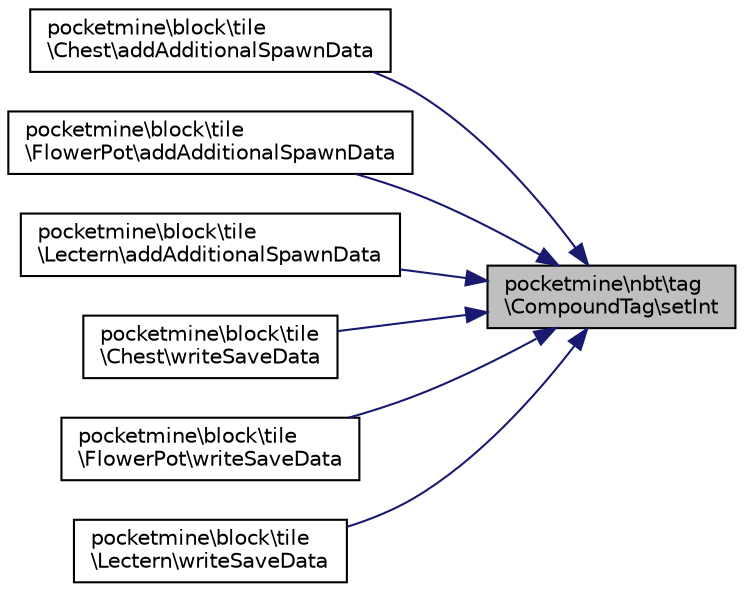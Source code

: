 digraph "pocketmine\nbt\tag\CompoundTag\setInt"
{
 // INTERACTIVE_SVG=YES
 // LATEX_PDF_SIZE
  edge [fontname="Helvetica",fontsize="10",labelfontname="Helvetica",labelfontsize="10"];
  node [fontname="Helvetica",fontsize="10",shape=record];
  rankdir="RL";
  Node1 [label="pocketmine\\nbt\\tag\l\\CompoundTag\\setInt",height=0.2,width=0.4,color="black", fillcolor="grey75", style="filled", fontcolor="black",tooltip=" "];
  Node1 -> Node2 [dir="back",color="midnightblue",fontsize="10",style="solid",fontname="Helvetica"];
  Node2 [label="pocketmine\\block\\tile\l\\Chest\\addAdditionalSpawnData",height=0.2,width=0.4,color="black", fillcolor="white", style="filled",URL="$d9/d64/classpocketmine_1_1block_1_1tile_1_1_chest.html#ac32b2636aedf3f07c5d250b1028eb565",tooltip=" "];
  Node1 -> Node3 [dir="back",color="midnightblue",fontsize="10",style="solid",fontname="Helvetica"];
  Node3 [label="pocketmine\\block\\tile\l\\FlowerPot\\addAdditionalSpawnData",height=0.2,width=0.4,color="black", fillcolor="white", style="filled",URL="$d5/d8b/classpocketmine_1_1block_1_1tile_1_1_flower_pot.html#a8b4eac803a6bf3d6b4953615d8e5ab46",tooltip=" "];
  Node1 -> Node4 [dir="back",color="midnightblue",fontsize="10",style="solid",fontname="Helvetica"];
  Node4 [label="pocketmine\\block\\tile\l\\Lectern\\addAdditionalSpawnData",height=0.2,width=0.4,color="black", fillcolor="white", style="filled",URL="$d0/dc1/classpocketmine_1_1block_1_1tile_1_1_lectern.html#ac00f467ced69b610bd246a9262eac24b",tooltip=" "];
  Node1 -> Node5 [dir="back",color="midnightblue",fontsize="10",style="solid",fontname="Helvetica"];
  Node5 [label="pocketmine\\block\\tile\l\\Chest\\writeSaveData",height=0.2,width=0.4,color="black", fillcolor="white", style="filled",URL="$d9/d64/classpocketmine_1_1block_1_1tile_1_1_chest.html#a49768436fd3c643dfea81c48ba1bc54b",tooltip=" "];
  Node1 -> Node6 [dir="back",color="midnightblue",fontsize="10",style="solid",fontname="Helvetica"];
  Node6 [label="pocketmine\\block\\tile\l\\FlowerPot\\writeSaveData",height=0.2,width=0.4,color="black", fillcolor="white", style="filled",URL="$d5/d8b/classpocketmine_1_1block_1_1tile_1_1_flower_pot.html#abca554fae3d02455a9f630b96102faa0",tooltip=" "];
  Node1 -> Node7 [dir="back",color="midnightblue",fontsize="10",style="solid",fontname="Helvetica"];
  Node7 [label="pocketmine\\block\\tile\l\\Lectern\\writeSaveData",height=0.2,width=0.4,color="black", fillcolor="white", style="filled",URL="$d0/dc1/classpocketmine_1_1block_1_1tile_1_1_lectern.html#a02d88d6cb332835e5a3049fe52f7f224",tooltip=" "];
}
